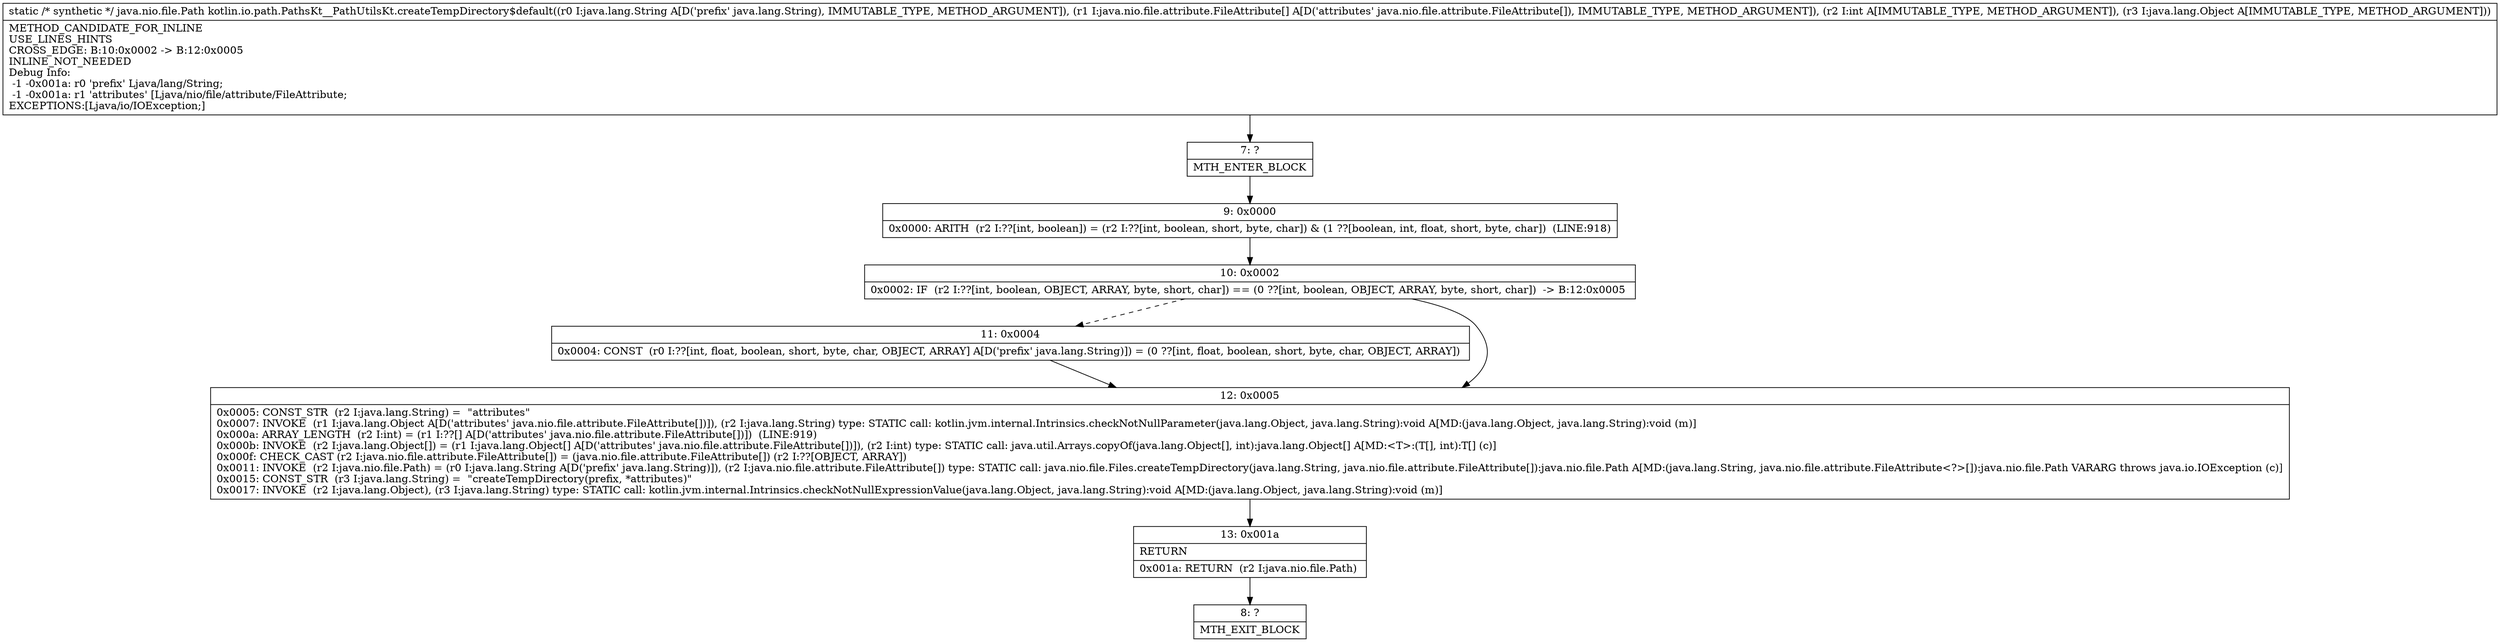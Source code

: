 digraph "CFG forkotlin.io.path.PathsKt__PathUtilsKt.createTempDirectory$default(Ljava\/lang\/String;[Ljava\/nio\/file\/attribute\/FileAttribute;ILjava\/lang\/Object;)Ljava\/nio\/file\/Path;" {
Node_7 [shape=record,label="{7\:\ ?|MTH_ENTER_BLOCK\l}"];
Node_9 [shape=record,label="{9\:\ 0x0000|0x0000: ARITH  (r2 I:??[int, boolean]) = (r2 I:??[int, boolean, short, byte, char]) & (1 ??[boolean, int, float, short, byte, char])  (LINE:918)\l}"];
Node_10 [shape=record,label="{10\:\ 0x0002|0x0002: IF  (r2 I:??[int, boolean, OBJECT, ARRAY, byte, short, char]) == (0 ??[int, boolean, OBJECT, ARRAY, byte, short, char])  \-\> B:12:0x0005 \l}"];
Node_11 [shape=record,label="{11\:\ 0x0004|0x0004: CONST  (r0 I:??[int, float, boolean, short, byte, char, OBJECT, ARRAY] A[D('prefix' java.lang.String)]) = (0 ??[int, float, boolean, short, byte, char, OBJECT, ARRAY]) \l}"];
Node_12 [shape=record,label="{12\:\ 0x0005|0x0005: CONST_STR  (r2 I:java.lang.String) =  \"attributes\" \l0x0007: INVOKE  (r1 I:java.lang.Object A[D('attributes' java.nio.file.attribute.FileAttribute[])]), (r2 I:java.lang.String) type: STATIC call: kotlin.jvm.internal.Intrinsics.checkNotNullParameter(java.lang.Object, java.lang.String):void A[MD:(java.lang.Object, java.lang.String):void (m)]\l0x000a: ARRAY_LENGTH  (r2 I:int) = (r1 I:??[] A[D('attributes' java.nio.file.attribute.FileAttribute[])])  (LINE:919)\l0x000b: INVOKE  (r2 I:java.lang.Object[]) = (r1 I:java.lang.Object[] A[D('attributes' java.nio.file.attribute.FileAttribute[])]), (r2 I:int) type: STATIC call: java.util.Arrays.copyOf(java.lang.Object[], int):java.lang.Object[] A[MD:\<T\>:(T[], int):T[] (c)]\l0x000f: CHECK_CAST (r2 I:java.nio.file.attribute.FileAttribute[]) = (java.nio.file.attribute.FileAttribute[]) (r2 I:??[OBJECT, ARRAY]) \l0x0011: INVOKE  (r2 I:java.nio.file.Path) = (r0 I:java.lang.String A[D('prefix' java.lang.String)]), (r2 I:java.nio.file.attribute.FileAttribute[]) type: STATIC call: java.nio.file.Files.createTempDirectory(java.lang.String, java.nio.file.attribute.FileAttribute[]):java.nio.file.Path A[MD:(java.lang.String, java.nio.file.attribute.FileAttribute\<?\>[]):java.nio.file.Path VARARG throws java.io.IOException (c)]\l0x0015: CONST_STR  (r3 I:java.lang.String) =  \"createTempDirectory(prefix, *attributes)\" \l0x0017: INVOKE  (r2 I:java.lang.Object), (r3 I:java.lang.String) type: STATIC call: kotlin.jvm.internal.Intrinsics.checkNotNullExpressionValue(java.lang.Object, java.lang.String):void A[MD:(java.lang.Object, java.lang.String):void (m)]\l}"];
Node_13 [shape=record,label="{13\:\ 0x001a|RETURN\l|0x001a: RETURN  (r2 I:java.nio.file.Path) \l}"];
Node_8 [shape=record,label="{8\:\ ?|MTH_EXIT_BLOCK\l}"];
MethodNode[shape=record,label="{static \/* synthetic *\/ java.nio.file.Path kotlin.io.path.PathsKt__PathUtilsKt.createTempDirectory$default((r0 I:java.lang.String A[D('prefix' java.lang.String), IMMUTABLE_TYPE, METHOD_ARGUMENT]), (r1 I:java.nio.file.attribute.FileAttribute[] A[D('attributes' java.nio.file.attribute.FileAttribute[]), IMMUTABLE_TYPE, METHOD_ARGUMENT]), (r2 I:int A[IMMUTABLE_TYPE, METHOD_ARGUMENT]), (r3 I:java.lang.Object A[IMMUTABLE_TYPE, METHOD_ARGUMENT]))  | METHOD_CANDIDATE_FOR_INLINE\lUSE_LINES_HINTS\lCROSS_EDGE: B:10:0x0002 \-\> B:12:0x0005\lINLINE_NOT_NEEDED\lDebug Info:\l  \-1 \-0x001a: r0 'prefix' Ljava\/lang\/String;\l  \-1 \-0x001a: r1 'attributes' [Ljava\/nio\/file\/attribute\/FileAttribute;\lEXCEPTIONS:[Ljava\/io\/IOException;]\l}"];
MethodNode -> Node_7;Node_7 -> Node_9;
Node_9 -> Node_10;
Node_10 -> Node_11[style=dashed];
Node_10 -> Node_12;
Node_11 -> Node_12;
Node_12 -> Node_13;
Node_13 -> Node_8;
}

